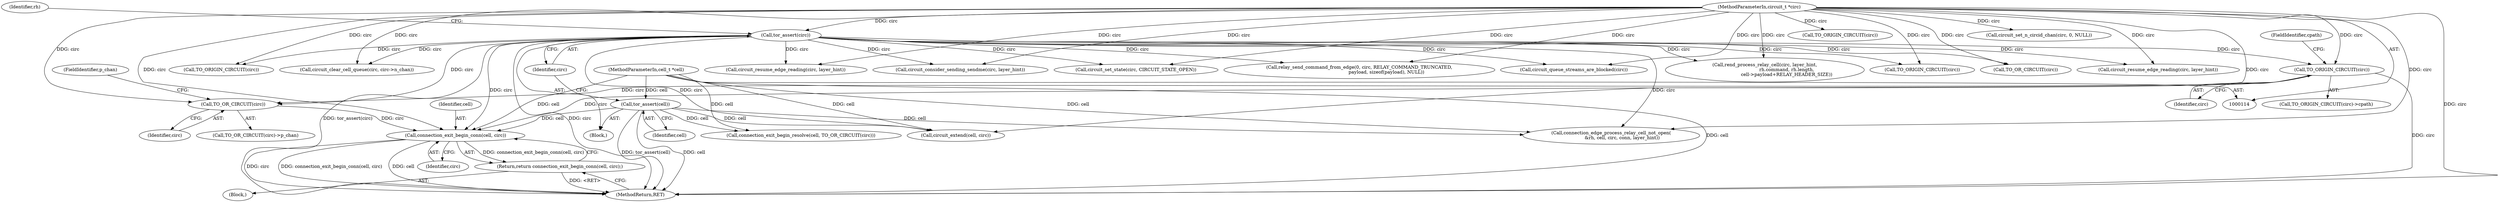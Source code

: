 digraph "0_tor_56a7c5bc15e0447203a491c1ee37de9939ad1dcd@API" {
"1000340" [label="(Call,connection_exit_begin_conn(cell, circ))"];
"1000137" [label="(Call,tor_assert(cell))"];
"1000115" [label="(MethodParameterIn,cell_t *cell)"];
"1000332" [label="(Call,TO_OR_CIRCUIT(circ))"];
"1000292" [label="(Call,TO_ORIGIN_CIRCUIT(circ))"];
"1000139" [label="(Call,tor_assert(circ))"];
"1000116" [label="(MethodParameterIn,circuit_t *circ)"];
"1000339" [label="(Return,return connection_exit_begin_conn(cell, circ);)"];
"1000763" [label="(Call,circuit_clear_cell_queue(circ, circ->n_chan))"];
"1000137" [label="(Call,tor_assert(cell))"];
"1000292" [label="(Call,TO_ORIGIN_CIRCUIT(circ))"];
"1000143" [label="(Identifier,rh)"];
"1000333" [label="(Identifier,circ)"];
"1000682" [label="(Call,TO_ORIGIN_CIRCUIT(circ))"];
"1000260" [label="(Block,)"];
"1001058" [label="(MethodReturn,RET)"];
"1000792" [label="(Call,relay_send_command_from_edge(0, circ, RELAY_COMMAND_TRUNCATED,\n                                     payload, sizeof(payload), NULL))"];
"1000393" [label="(Call,circuit_consider_sending_sendme(circ, layer_hint))"];
"1000942" [label="(Call,circuit_queue_streams_are_blocked(circ))"];
"1001004" [label="(Call,TO_OR_CIRCUIT(circ))"];
"1000340" [label="(Call,connection_exit_begin_conn(cell, circ))"];
"1000332" [label="(Call,TO_OR_CIRCUIT(circ))"];
"1000116" [label="(MethodParameterIn,circuit_t *circ)"];
"1000115" [label="(MethodParameterIn,cell_t *cell)"];
"1000814" [label="(Call,TO_ORIGIN_CIRCUIT(circ))"];
"1000341" [label="(Identifier,cell)"];
"1000339" [label="(Return,return connection_exit_begin_conn(cell, circ);)"];
"1000878" [label="(Call,circuit_resume_edge_reading(circ, layer_hint))"];
"1000913" [label="(Call,circuit_resume_edge_reading(circ, layer_hint))"];
"1000293" [label="(Identifier,circ)"];
"1000334" [label="(FieldIdentifier,p_chan)"];
"1000291" [label="(Call,TO_ORIGIN_CIRCUIT(circ)->cpath)"];
"1000331" [label="(Call,TO_OR_CIRCUIT(circ)->p_chan)"];
"1000700" [label="(Call,TO_ORIGIN_CIRCUIT(circ))"];
"1000140" [label="(Identifier,circ)"];
"1000342" [label="(Identifier,circ)"];
"1000746" [label="(Call,circuit_set_state(circ, CIRCUIT_STATE_OPEN))"];
"1001033" [label="(Call,rend_process_relay_cell(circ, layer_hint,\n                              rh.command, rh.length,\n                              cell->payload+RELAY_HEADER_SIZE))"];
"1000139" [label="(Call,tor_assert(circ))"];
"1000119" [label="(Block,)"];
"1000776" [label="(Call,circuit_set_n_circid_chan(circ, 0, NULL))"];
"1000249" [label="(Call,connection_edge_process_relay_cell_not_open(\n               &rh, cell, circ, conn, layer_hint))"];
"1000138" [label="(Identifier,cell)"];
"1000631" [label="(Call,circuit_extend(cell, circ))"];
"1001002" [label="(Call,connection_exit_begin_resolve(cell, TO_OR_CIRCUIT(circ)))"];
"1000294" [label="(FieldIdentifier,cpath)"];
"1000340" -> "1000339"  [label="AST: "];
"1000340" -> "1000342"  [label="CFG: "];
"1000341" -> "1000340"  [label="AST: "];
"1000342" -> "1000340"  [label="AST: "];
"1000339" -> "1000340"  [label="CFG: "];
"1000340" -> "1001058"  [label="DDG: circ"];
"1000340" -> "1001058"  [label="DDG: connection_exit_begin_conn(cell, circ)"];
"1000340" -> "1001058"  [label="DDG: cell"];
"1000340" -> "1000339"  [label="DDG: connection_exit_begin_conn(cell, circ)"];
"1000137" -> "1000340"  [label="DDG: cell"];
"1000115" -> "1000340"  [label="DDG: cell"];
"1000332" -> "1000340"  [label="DDG: circ"];
"1000292" -> "1000340"  [label="DDG: circ"];
"1000139" -> "1000340"  [label="DDG: circ"];
"1000116" -> "1000340"  [label="DDG: circ"];
"1000137" -> "1000119"  [label="AST: "];
"1000137" -> "1000138"  [label="CFG: "];
"1000138" -> "1000137"  [label="AST: "];
"1000140" -> "1000137"  [label="CFG: "];
"1000137" -> "1001058"  [label="DDG: cell"];
"1000137" -> "1001058"  [label="DDG: tor_assert(cell)"];
"1000115" -> "1000137"  [label="DDG: cell"];
"1000137" -> "1000249"  [label="DDG: cell"];
"1000137" -> "1000631"  [label="DDG: cell"];
"1000137" -> "1001002"  [label="DDG: cell"];
"1000115" -> "1000114"  [label="AST: "];
"1000115" -> "1001058"  [label="DDG: cell"];
"1000115" -> "1000249"  [label="DDG: cell"];
"1000115" -> "1000631"  [label="DDG: cell"];
"1000115" -> "1001002"  [label="DDG: cell"];
"1000332" -> "1000331"  [label="AST: "];
"1000332" -> "1000333"  [label="CFG: "];
"1000333" -> "1000332"  [label="AST: "];
"1000334" -> "1000332"  [label="CFG: "];
"1000292" -> "1000332"  [label="DDG: circ"];
"1000139" -> "1000332"  [label="DDG: circ"];
"1000116" -> "1000332"  [label="DDG: circ"];
"1000292" -> "1000291"  [label="AST: "];
"1000292" -> "1000293"  [label="CFG: "];
"1000293" -> "1000292"  [label="AST: "];
"1000294" -> "1000292"  [label="CFG: "];
"1000292" -> "1001058"  [label="DDG: circ"];
"1000139" -> "1000292"  [label="DDG: circ"];
"1000116" -> "1000292"  [label="DDG: circ"];
"1000139" -> "1000119"  [label="AST: "];
"1000139" -> "1000140"  [label="CFG: "];
"1000140" -> "1000139"  [label="AST: "];
"1000143" -> "1000139"  [label="CFG: "];
"1000139" -> "1001058"  [label="DDG: tor_assert(circ)"];
"1000139" -> "1001058"  [label="DDG: circ"];
"1000116" -> "1000139"  [label="DDG: circ"];
"1000139" -> "1000249"  [label="DDG: circ"];
"1000139" -> "1000393"  [label="DDG: circ"];
"1000139" -> "1000631"  [label="DDG: circ"];
"1000139" -> "1000682"  [label="DDG: circ"];
"1000139" -> "1000746"  [label="DDG: circ"];
"1000139" -> "1000763"  [label="DDG: circ"];
"1000139" -> "1000792"  [label="DDG: circ"];
"1000139" -> "1000814"  [label="DDG: circ"];
"1000139" -> "1000878"  [label="DDG: circ"];
"1000139" -> "1000913"  [label="DDG: circ"];
"1000139" -> "1000942"  [label="DDG: circ"];
"1000139" -> "1001004"  [label="DDG: circ"];
"1000139" -> "1001033"  [label="DDG: circ"];
"1000116" -> "1000114"  [label="AST: "];
"1000116" -> "1001058"  [label="DDG: circ"];
"1000116" -> "1000249"  [label="DDG: circ"];
"1000116" -> "1000393"  [label="DDG: circ"];
"1000116" -> "1000631"  [label="DDG: circ"];
"1000116" -> "1000682"  [label="DDG: circ"];
"1000116" -> "1000700"  [label="DDG: circ"];
"1000116" -> "1000746"  [label="DDG: circ"];
"1000116" -> "1000763"  [label="DDG: circ"];
"1000116" -> "1000776"  [label="DDG: circ"];
"1000116" -> "1000792"  [label="DDG: circ"];
"1000116" -> "1000814"  [label="DDG: circ"];
"1000116" -> "1000878"  [label="DDG: circ"];
"1000116" -> "1000913"  [label="DDG: circ"];
"1000116" -> "1000942"  [label="DDG: circ"];
"1000116" -> "1001004"  [label="DDG: circ"];
"1000116" -> "1001033"  [label="DDG: circ"];
"1000339" -> "1000260"  [label="AST: "];
"1001058" -> "1000339"  [label="CFG: "];
"1000339" -> "1001058"  [label="DDG: <RET>"];
}
